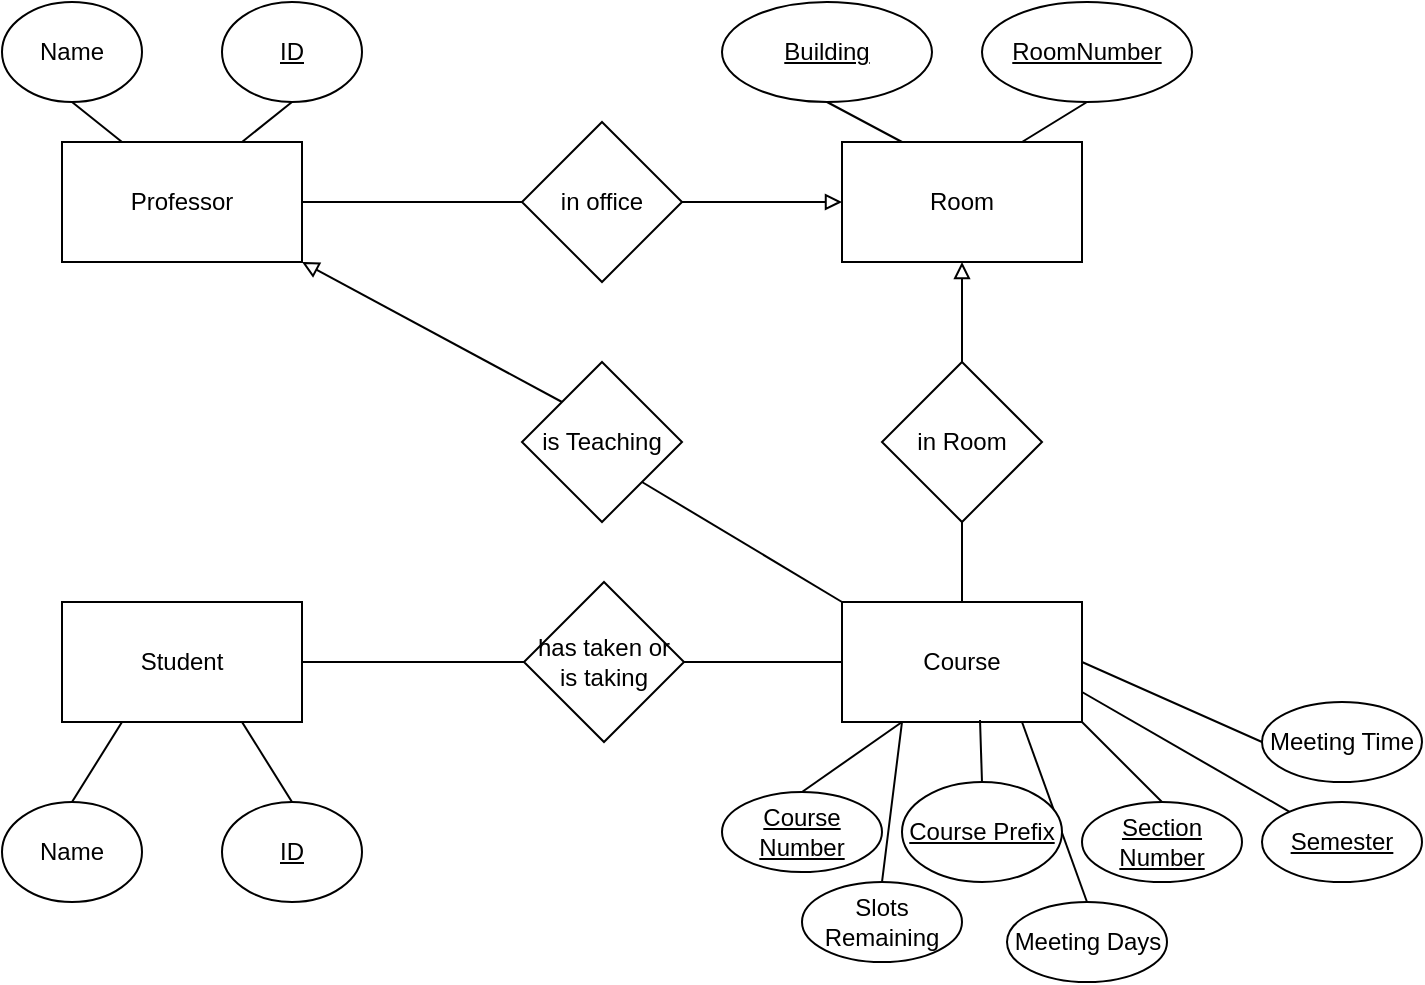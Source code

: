 <mxfile version="12.6.7" type="device"><diagram id="IaE2zG4NPzX83JsuOgGS" name="Page-1"><mxGraphModel dx="1355" dy="776" grid="1" gridSize="10" guides="1" tooltips="1" connect="1" arrows="1" fold="1" page="1" pageScale="1" pageWidth="850" pageHeight="1100" math="0" shadow="0"><root><mxCell id="0"/><mxCell id="1" parent="0"/><mxCell id="wHCDQB3wxsb4QU01Uyni-15" style="edgeStyle=none;rounded=0;orthogonalLoop=1;jettySize=auto;html=1;exitX=0.25;exitY=0;exitDx=0;exitDy=0;entryX=0.5;entryY=1;entryDx=0;entryDy=0;endArrow=none;endFill=0;" edge="1" parent="1" source="wHCDQB3wxsb4QU01Uyni-1" target="wHCDQB3wxsb4QU01Uyni-8"><mxGeometry relative="1" as="geometry"/></mxCell><mxCell id="wHCDQB3wxsb4QU01Uyni-16" style="edgeStyle=none;rounded=0;orthogonalLoop=1;jettySize=auto;html=1;exitX=0.75;exitY=0;exitDx=0;exitDy=0;entryX=0.5;entryY=1;entryDx=0;entryDy=0;endArrow=none;endFill=0;" edge="1" parent="1" source="wHCDQB3wxsb4QU01Uyni-1" target="wHCDQB3wxsb4QU01Uyni-7"><mxGeometry relative="1" as="geometry"/></mxCell><mxCell id="wHCDQB3wxsb4QU01Uyni-1" value="Room" style="rounded=0;whiteSpace=wrap;html=1;" vertex="1" parent="1"><mxGeometry x="510" y="120" width="120" height="60" as="geometry"/></mxCell><mxCell id="wHCDQB3wxsb4QU01Uyni-20" style="edgeStyle=none;rounded=0;orthogonalLoop=1;jettySize=auto;html=1;exitX=0.75;exitY=0;exitDx=0;exitDy=0;entryX=0.5;entryY=1;entryDx=0;entryDy=0;endArrow=none;endFill=0;" edge="1" parent="1" source="wHCDQB3wxsb4QU01Uyni-2" target="wHCDQB3wxsb4QU01Uyni-6"><mxGeometry relative="1" as="geometry"/></mxCell><mxCell id="wHCDQB3wxsb4QU01Uyni-21" style="edgeStyle=none;rounded=0;orthogonalLoop=1;jettySize=auto;html=1;exitX=0.25;exitY=0;exitDx=0;exitDy=0;entryX=0.5;entryY=1;entryDx=0;entryDy=0;endArrow=none;endFill=0;" edge="1" parent="1" source="wHCDQB3wxsb4QU01Uyni-2" target="wHCDQB3wxsb4QU01Uyni-5"><mxGeometry relative="1" as="geometry"/></mxCell><mxCell id="wHCDQB3wxsb4QU01Uyni-23" style="edgeStyle=none;rounded=0;orthogonalLoop=1;jettySize=auto;html=1;exitX=1;exitY=0.5;exitDx=0;exitDy=0;entryX=1;entryY=0.5;entryDx=0;entryDy=0;endArrow=none;endFill=0;" edge="1" parent="1" source="wHCDQB3wxsb4QU01Uyni-2" target="wHCDQB3wxsb4QU01Uyni-22"><mxGeometry relative="1" as="geometry"/></mxCell><mxCell id="wHCDQB3wxsb4QU01Uyni-34" style="edgeStyle=none;rounded=0;orthogonalLoop=1;jettySize=auto;html=1;exitX=0;exitY=0;exitDx=0;exitDy=0;endArrow=block;endFill=0;entryX=1;entryY=1;entryDx=0;entryDy=0;" edge="1" parent="1" source="wHCDQB3wxsb4QU01Uyni-33" target="wHCDQB3wxsb4QU01Uyni-2"><mxGeometry relative="1" as="geometry"><mxPoint x="520" y="180" as="targetPoint"/></mxGeometry></mxCell><mxCell id="wHCDQB3wxsb4QU01Uyni-2" value="Professor" style="rounded=0;whiteSpace=wrap;html=1;" vertex="1" parent="1"><mxGeometry x="120" y="120" width="120" height="60" as="geometry"/></mxCell><mxCell id="wHCDQB3wxsb4QU01Uyni-32" style="edgeStyle=none;rounded=0;orthogonalLoop=1;jettySize=auto;html=1;exitX=0.5;exitY=0;exitDx=0;exitDy=0;entryX=0.5;entryY=1;entryDx=0;entryDy=0;endArrow=none;endFill=0;" edge="1" parent="1" source="wHCDQB3wxsb4QU01Uyni-3" target="wHCDQB3wxsb4QU01Uyni-29"><mxGeometry relative="1" as="geometry"/></mxCell><mxCell id="wHCDQB3wxsb4QU01Uyni-37" style="edgeStyle=none;rounded=0;orthogonalLoop=1;jettySize=auto;html=1;exitX=1;exitY=1;exitDx=0;exitDy=0;entryX=0.5;entryY=0;entryDx=0;entryDy=0;endArrow=none;endFill=0;" edge="1" parent="1" source="wHCDQB3wxsb4QU01Uyni-3" target="wHCDQB3wxsb4QU01Uyni-36"><mxGeometry relative="1" as="geometry"/></mxCell><mxCell id="wHCDQB3wxsb4QU01Uyni-44" style="edgeStyle=none;rounded=0;orthogonalLoop=1;jettySize=auto;html=1;exitX=0;exitY=0.5;exitDx=0;exitDy=0;entryX=1;entryY=0.5;entryDx=0;entryDy=0;endArrow=none;endFill=0;" edge="1" parent="1" source="wHCDQB3wxsb4QU01Uyni-3" target="wHCDQB3wxsb4QU01Uyni-25"><mxGeometry relative="1" as="geometry"/></mxCell><mxCell id="wHCDQB3wxsb4QU01Uyni-46" style="edgeStyle=none;rounded=0;orthogonalLoop=1;jettySize=auto;html=1;exitX=0.75;exitY=1;exitDx=0;exitDy=0;entryX=0.5;entryY=0;entryDx=0;entryDy=0;endArrow=none;endFill=0;" edge="1" parent="1" source="wHCDQB3wxsb4QU01Uyni-3" target="wHCDQB3wxsb4QU01Uyni-45"><mxGeometry relative="1" as="geometry"/></mxCell><mxCell id="wHCDQB3wxsb4QU01Uyni-50" style="edgeStyle=none;rounded=0;orthogonalLoop=1;jettySize=auto;html=1;exitX=1;exitY=0.5;exitDx=0;exitDy=0;endArrow=none;endFill=0;entryX=0;entryY=0.5;entryDx=0;entryDy=0;" edge="1" parent="1" source="wHCDQB3wxsb4QU01Uyni-3" target="wHCDQB3wxsb4QU01Uyni-49"><mxGeometry relative="1" as="geometry"><mxPoint x="710" y="400" as="targetPoint"/></mxGeometry></mxCell><mxCell id="wHCDQB3wxsb4QU01Uyni-3" value="Course" style="rounded=0;whiteSpace=wrap;html=1;" vertex="1" parent="1"><mxGeometry x="510" y="350" width="120" height="60" as="geometry"/></mxCell><mxCell id="wHCDQB3wxsb4QU01Uyni-26" style="edgeStyle=none;rounded=0;orthogonalLoop=1;jettySize=auto;html=1;exitX=1;exitY=0.5;exitDx=0;exitDy=0;endArrow=none;endFill=0;entryX=0;entryY=0.5;entryDx=0;entryDy=0;" edge="1" parent="1" source="wHCDQB3wxsb4QU01Uyni-4" target="wHCDQB3wxsb4QU01Uyni-25"><mxGeometry relative="1" as="geometry"><mxPoint x="340" y="390" as="targetPoint"/></mxGeometry></mxCell><mxCell id="wHCDQB3wxsb4QU01Uyni-4" value="Student" style="rounded=0;whiteSpace=wrap;html=1;" vertex="1" parent="1"><mxGeometry x="120" y="350" width="120" height="60" as="geometry"/></mxCell><mxCell id="wHCDQB3wxsb4QU01Uyni-5" value="Name" style="ellipse;whiteSpace=wrap;html=1;" vertex="1" parent="1"><mxGeometry x="90" y="50" width="70" height="50" as="geometry"/></mxCell><mxCell id="wHCDQB3wxsb4QU01Uyni-6" value="&lt;u&gt;ID&lt;/u&gt;" style="ellipse;whiteSpace=wrap;html=1;" vertex="1" parent="1"><mxGeometry x="200" y="50" width="70" height="50" as="geometry"/></mxCell><mxCell id="wHCDQB3wxsb4QU01Uyni-7" value="&lt;u&gt;RoomNumber&lt;/u&gt;" style="ellipse;whiteSpace=wrap;html=1;" vertex="1" parent="1"><mxGeometry x="580" y="50" width="105" height="50" as="geometry"/></mxCell><mxCell id="wHCDQB3wxsb4QU01Uyni-8" value="&lt;u&gt;Building&lt;/u&gt;" style="ellipse;whiteSpace=wrap;html=1;" vertex="1" parent="1"><mxGeometry x="450" y="50" width="105" height="50" as="geometry"/></mxCell><mxCell id="wHCDQB3wxsb4QU01Uyni-14" style="edgeStyle=none;rounded=0;orthogonalLoop=1;jettySize=auto;html=1;exitX=0.5;exitY=0;exitDx=0;exitDy=0;entryX=0.25;entryY=1;entryDx=0;entryDy=0;endArrow=none;endFill=0;" edge="1" parent="1" source="wHCDQB3wxsb4QU01Uyni-9" target="wHCDQB3wxsb4QU01Uyni-3"><mxGeometry relative="1" as="geometry"/></mxCell><mxCell id="wHCDQB3wxsb4QU01Uyni-9" value="&lt;u&gt;Course Number&lt;/u&gt;" style="ellipse;whiteSpace=wrap;html=1;" vertex="1" parent="1"><mxGeometry x="450" y="445" width="80" height="40" as="geometry"/></mxCell><mxCell id="wHCDQB3wxsb4QU01Uyni-13" style="rounded=0;orthogonalLoop=1;jettySize=auto;html=1;exitX=0.5;exitY=0;exitDx=0;exitDy=0;entryX=0.575;entryY=0.983;entryDx=0;entryDy=0;endArrow=none;endFill=0;entryPerimeter=0;" edge="1" parent="1" source="wHCDQB3wxsb4QU01Uyni-10" target="wHCDQB3wxsb4QU01Uyni-3"><mxGeometry relative="1" as="geometry"/></mxCell><mxCell id="wHCDQB3wxsb4QU01Uyni-10" value="&lt;u&gt;Course Prefix&lt;/u&gt;" style="ellipse;whiteSpace=wrap;html=1;" vertex="1" parent="1"><mxGeometry x="540" y="440" width="80" height="50" as="geometry"/></mxCell><mxCell id="wHCDQB3wxsb4QU01Uyni-18" style="edgeStyle=none;rounded=0;orthogonalLoop=1;jettySize=auto;html=1;exitX=0.5;exitY=0;exitDx=0;exitDy=0;entryX=0.25;entryY=1;entryDx=0;entryDy=0;endArrow=none;endFill=0;" edge="1" parent="1" source="wHCDQB3wxsb4QU01Uyni-11" target="wHCDQB3wxsb4QU01Uyni-4"><mxGeometry relative="1" as="geometry"/></mxCell><mxCell id="wHCDQB3wxsb4QU01Uyni-11" value="Name" style="ellipse;whiteSpace=wrap;html=1;" vertex="1" parent="1"><mxGeometry x="90" y="450" width="70" height="50" as="geometry"/></mxCell><mxCell id="wHCDQB3wxsb4QU01Uyni-19" style="edgeStyle=none;rounded=0;orthogonalLoop=1;jettySize=auto;html=1;exitX=0.5;exitY=0;exitDx=0;exitDy=0;entryX=0.75;entryY=1;entryDx=0;entryDy=0;endArrow=none;endFill=0;" edge="1" parent="1" source="wHCDQB3wxsb4QU01Uyni-12" target="wHCDQB3wxsb4QU01Uyni-4"><mxGeometry relative="1" as="geometry"/></mxCell><mxCell id="wHCDQB3wxsb4QU01Uyni-12" value="&lt;u&gt;ID&lt;/u&gt;" style="ellipse;whiteSpace=wrap;html=1;" vertex="1" parent="1"><mxGeometry x="200" y="450" width="70" height="50" as="geometry"/></mxCell><mxCell id="wHCDQB3wxsb4QU01Uyni-24" style="edgeStyle=none;rounded=0;orthogonalLoop=1;jettySize=auto;html=1;exitX=0;exitY=0.5;exitDx=0;exitDy=0;entryX=0;entryY=0.5;entryDx=0;entryDy=0;endArrow=block;endFill=0;" edge="1" parent="1" source="wHCDQB3wxsb4QU01Uyni-22" target="wHCDQB3wxsb4QU01Uyni-1"><mxGeometry relative="1" as="geometry"/></mxCell><mxCell id="wHCDQB3wxsb4QU01Uyni-22" value="in office" style="rhombus;whiteSpace=wrap;html=1;" vertex="1" parent="1"><mxGeometry x="350" y="110" width="80" height="80" as="geometry"/></mxCell><mxCell id="wHCDQB3wxsb4QU01Uyni-25" value="has taken or&lt;br&gt;is taking" style="rhombus;whiteSpace=wrap;html=1;" vertex="1" parent="1"><mxGeometry x="351" y="340" width="80" height="80" as="geometry"/></mxCell><mxCell id="wHCDQB3wxsb4QU01Uyni-31" style="edgeStyle=none;rounded=0;orthogonalLoop=1;jettySize=auto;html=1;exitX=0.5;exitY=0;exitDx=0;exitDy=0;entryX=0.5;entryY=1;entryDx=0;entryDy=0;endArrow=block;endFill=0;" edge="1" parent="1" source="wHCDQB3wxsb4QU01Uyni-29" target="wHCDQB3wxsb4QU01Uyni-1"><mxGeometry relative="1" as="geometry"/></mxCell><mxCell id="wHCDQB3wxsb4QU01Uyni-29" value="in Room" style="rhombus;whiteSpace=wrap;html=1;" vertex="1" parent="1"><mxGeometry x="530" y="230" width="80" height="80" as="geometry"/></mxCell><mxCell id="wHCDQB3wxsb4QU01Uyni-35" style="edgeStyle=none;rounded=0;orthogonalLoop=1;jettySize=auto;html=1;exitX=1;exitY=1;exitDx=0;exitDy=0;entryX=0;entryY=0;entryDx=0;entryDy=0;endArrow=none;endFill=0;" edge="1" parent="1" source="wHCDQB3wxsb4QU01Uyni-33" target="wHCDQB3wxsb4QU01Uyni-3"><mxGeometry relative="1" as="geometry"/></mxCell><mxCell id="wHCDQB3wxsb4QU01Uyni-33" value="is Teaching" style="rhombus;whiteSpace=wrap;html=1;" vertex="1" parent="1"><mxGeometry x="350" y="230" width="80" height="80" as="geometry"/></mxCell><mxCell id="wHCDQB3wxsb4QU01Uyni-36" value="&lt;u&gt;Section Number&lt;br&gt;&lt;/u&gt;" style="ellipse;whiteSpace=wrap;html=1;" vertex="1" parent="1"><mxGeometry x="630" y="450" width="80" height="40" as="geometry"/></mxCell><mxCell id="wHCDQB3wxsb4QU01Uyni-40" value="" style="edgeStyle=none;rounded=0;orthogonalLoop=1;jettySize=auto;html=1;endArrow=none;endFill=0;entryX=1;entryY=0.75;entryDx=0;entryDy=0;" edge="1" parent="1" source="wHCDQB3wxsb4QU01Uyni-38" target="wHCDQB3wxsb4QU01Uyni-3"><mxGeometry relative="1" as="geometry"/></mxCell><mxCell id="wHCDQB3wxsb4QU01Uyni-38" value="&lt;u&gt;Semester&lt;/u&gt;" style="ellipse;whiteSpace=wrap;html=1;" vertex="1" parent="1"><mxGeometry x="720" y="450" width="80" height="40" as="geometry"/></mxCell><mxCell id="wHCDQB3wxsb4QU01Uyni-42" style="edgeStyle=none;rounded=0;orthogonalLoop=1;jettySize=auto;html=1;exitX=0.5;exitY=0;exitDx=0;exitDy=0;entryX=0.25;entryY=1;entryDx=0;entryDy=0;endArrow=none;endFill=0;" edge="1" parent="1" source="wHCDQB3wxsb4QU01Uyni-41" target="wHCDQB3wxsb4QU01Uyni-3"><mxGeometry relative="1" as="geometry"/></mxCell><mxCell id="wHCDQB3wxsb4QU01Uyni-41" value="Slots Remaining" style="ellipse;whiteSpace=wrap;html=1;" vertex="1" parent="1"><mxGeometry x="490" y="490" width="80" height="40" as="geometry"/></mxCell><mxCell id="wHCDQB3wxsb4QU01Uyni-45" value="Meeting Days" style="ellipse;whiteSpace=wrap;html=1;" vertex="1" parent="1"><mxGeometry x="592.5" y="500" width="80" height="40" as="geometry"/></mxCell><mxCell id="wHCDQB3wxsb4QU01Uyni-49" value="Meeting Time" style="ellipse;whiteSpace=wrap;html=1;" vertex="1" parent="1"><mxGeometry x="720" y="400" width="80" height="40" as="geometry"/></mxCell></root></mxGraphModel></diagram></mxfile>